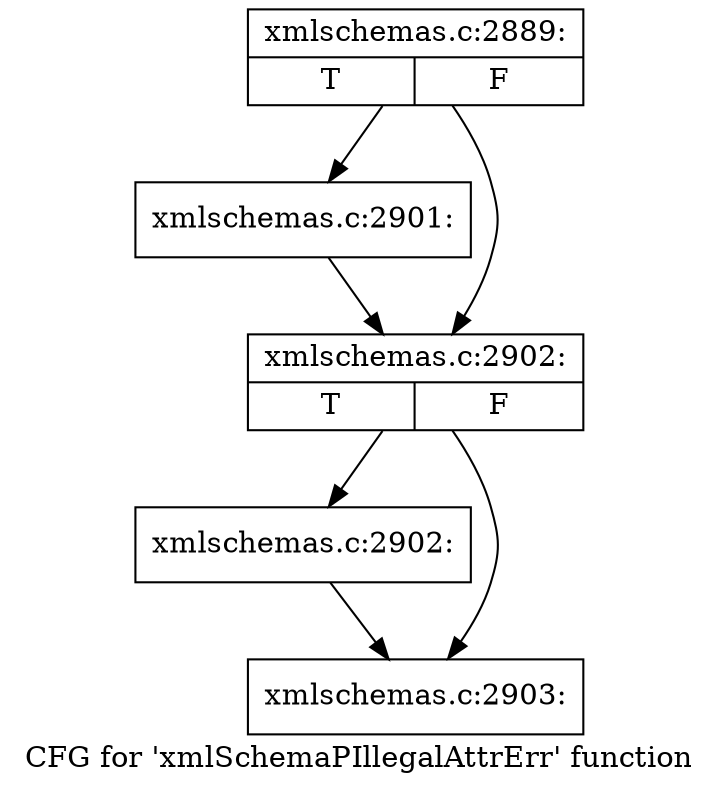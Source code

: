 digraph "CFG for 'xmlSchemaPIllegalAttrErr' function" {
	label="CFG for 'xmlSchemaPIllegalAttrErr' function";

	Node0x4d07950 [shape=record,label="{xmlschemas.c:2889:|{<s0>T|<s1>F}}"];
	Node0x4d07950 -> Node0x43b7c80;
	Node0x4d07950 -> Node0x4d0bd50;
	Node0x43b7c80 [shape=record,label="{xmlschemas.c:2901:}"];
	Node0x43b7c80 -> Node0x4d0bd50;
	Node0x4d0bd50 [shape=record,label="{xmlschemas.c:2902:|{<s0>T|<s1>F}}"];
	Node0x4d0bd50 -> Node0x4d0c080;
	Node0x4d0bd50 -> Node0x4d0c7a0;
	Node0x4d0c080 [shape=record,label="{xmlschemas.c:2902:}"];
	Node0x4d0c080 -> Node0x4d0c7a0;
	Node0x4d0c7a0 [shape=record,label="{xmlschemas.c:2903:}"];
}
